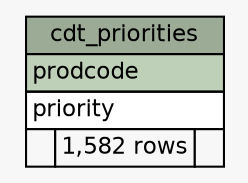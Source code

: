 // dot 2.2.1 on Windows 10 10.0
// SchemaSpy rev 590
digraph "cdt_priorities" {
  graph [
    rankdir="RL"
    bgcolor="#f7f7f7"
    nodesep="0.18"
    ranksep="0.46"
    fontname="Helvetica"
    fontsize="11"
  ];
  node [
    fontname="Helvetica"
    fontsize="11"
    shape="plaintext"
  ];
  edge [
    arrowsize="0.8"
  ];
  "cdt_priorities" [
    label=<
    <TABLE BORDER="0" CELLBORDER="1" CELLSPACING="0" BGCOLOR="#ffffff">
      <TR><TD COLSPAN="3" BGCOLOR="#9bab96" ALIGN="CENTER">cdt_priorities</TD></TR>
      <TR><TD PORT="prodcode" COLSPAN="3" BGCOLOR="#bed1b8" ALIGN="LEFT">prodcode</TD></TR>
      <TR><TD PORT="priority" COLSPAN="3" ALIGN="LEFT">priority</TD></TR>
      <TR><TD ALIGN="LEFT" BGCOLOR="#f7f7f7">  </TD><TD ALIGN="RIGHT" BGCOLOR="#f7f7f7">1,582 rows</TD><TD ALIGN="RIGHT" BGCOLOR="#f7f7f7">  </TD></TR>
    </TABLE>>
    URL="tables/cdt_priorities.html"
    tooltip="cdt_priorities"
  ];
}
